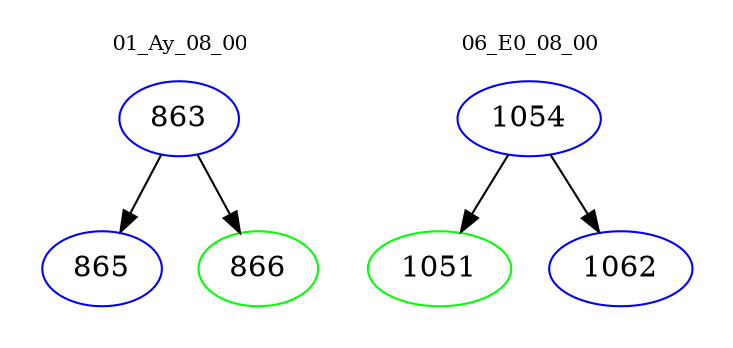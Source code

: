 digraph{
subgraph cluster_0 {
color = white
label = "01_Ay_08_00";
fontsize=10;
T0_863 [label="863", color="blue"]
T0_863 -> T0_865 [color="black"]
T0_865 [label="865", color="blue"]
T0_863 -> T0_866 [color="black"]
T0_866 [label="866", color="green"]
}
subgraph cluster_1 {
color = white
label = "06_E0_08_00";
fontsize=10;
T1_1054 [label="1054", color="blue"]
T1_1054 -> T1_1051 [color="black"]
T1_1051 [label="1051", color="green"]
T1_1054 -> T1_1062 [color="black"]
T1_1062 [label="1062", color="blue"]
}
}
